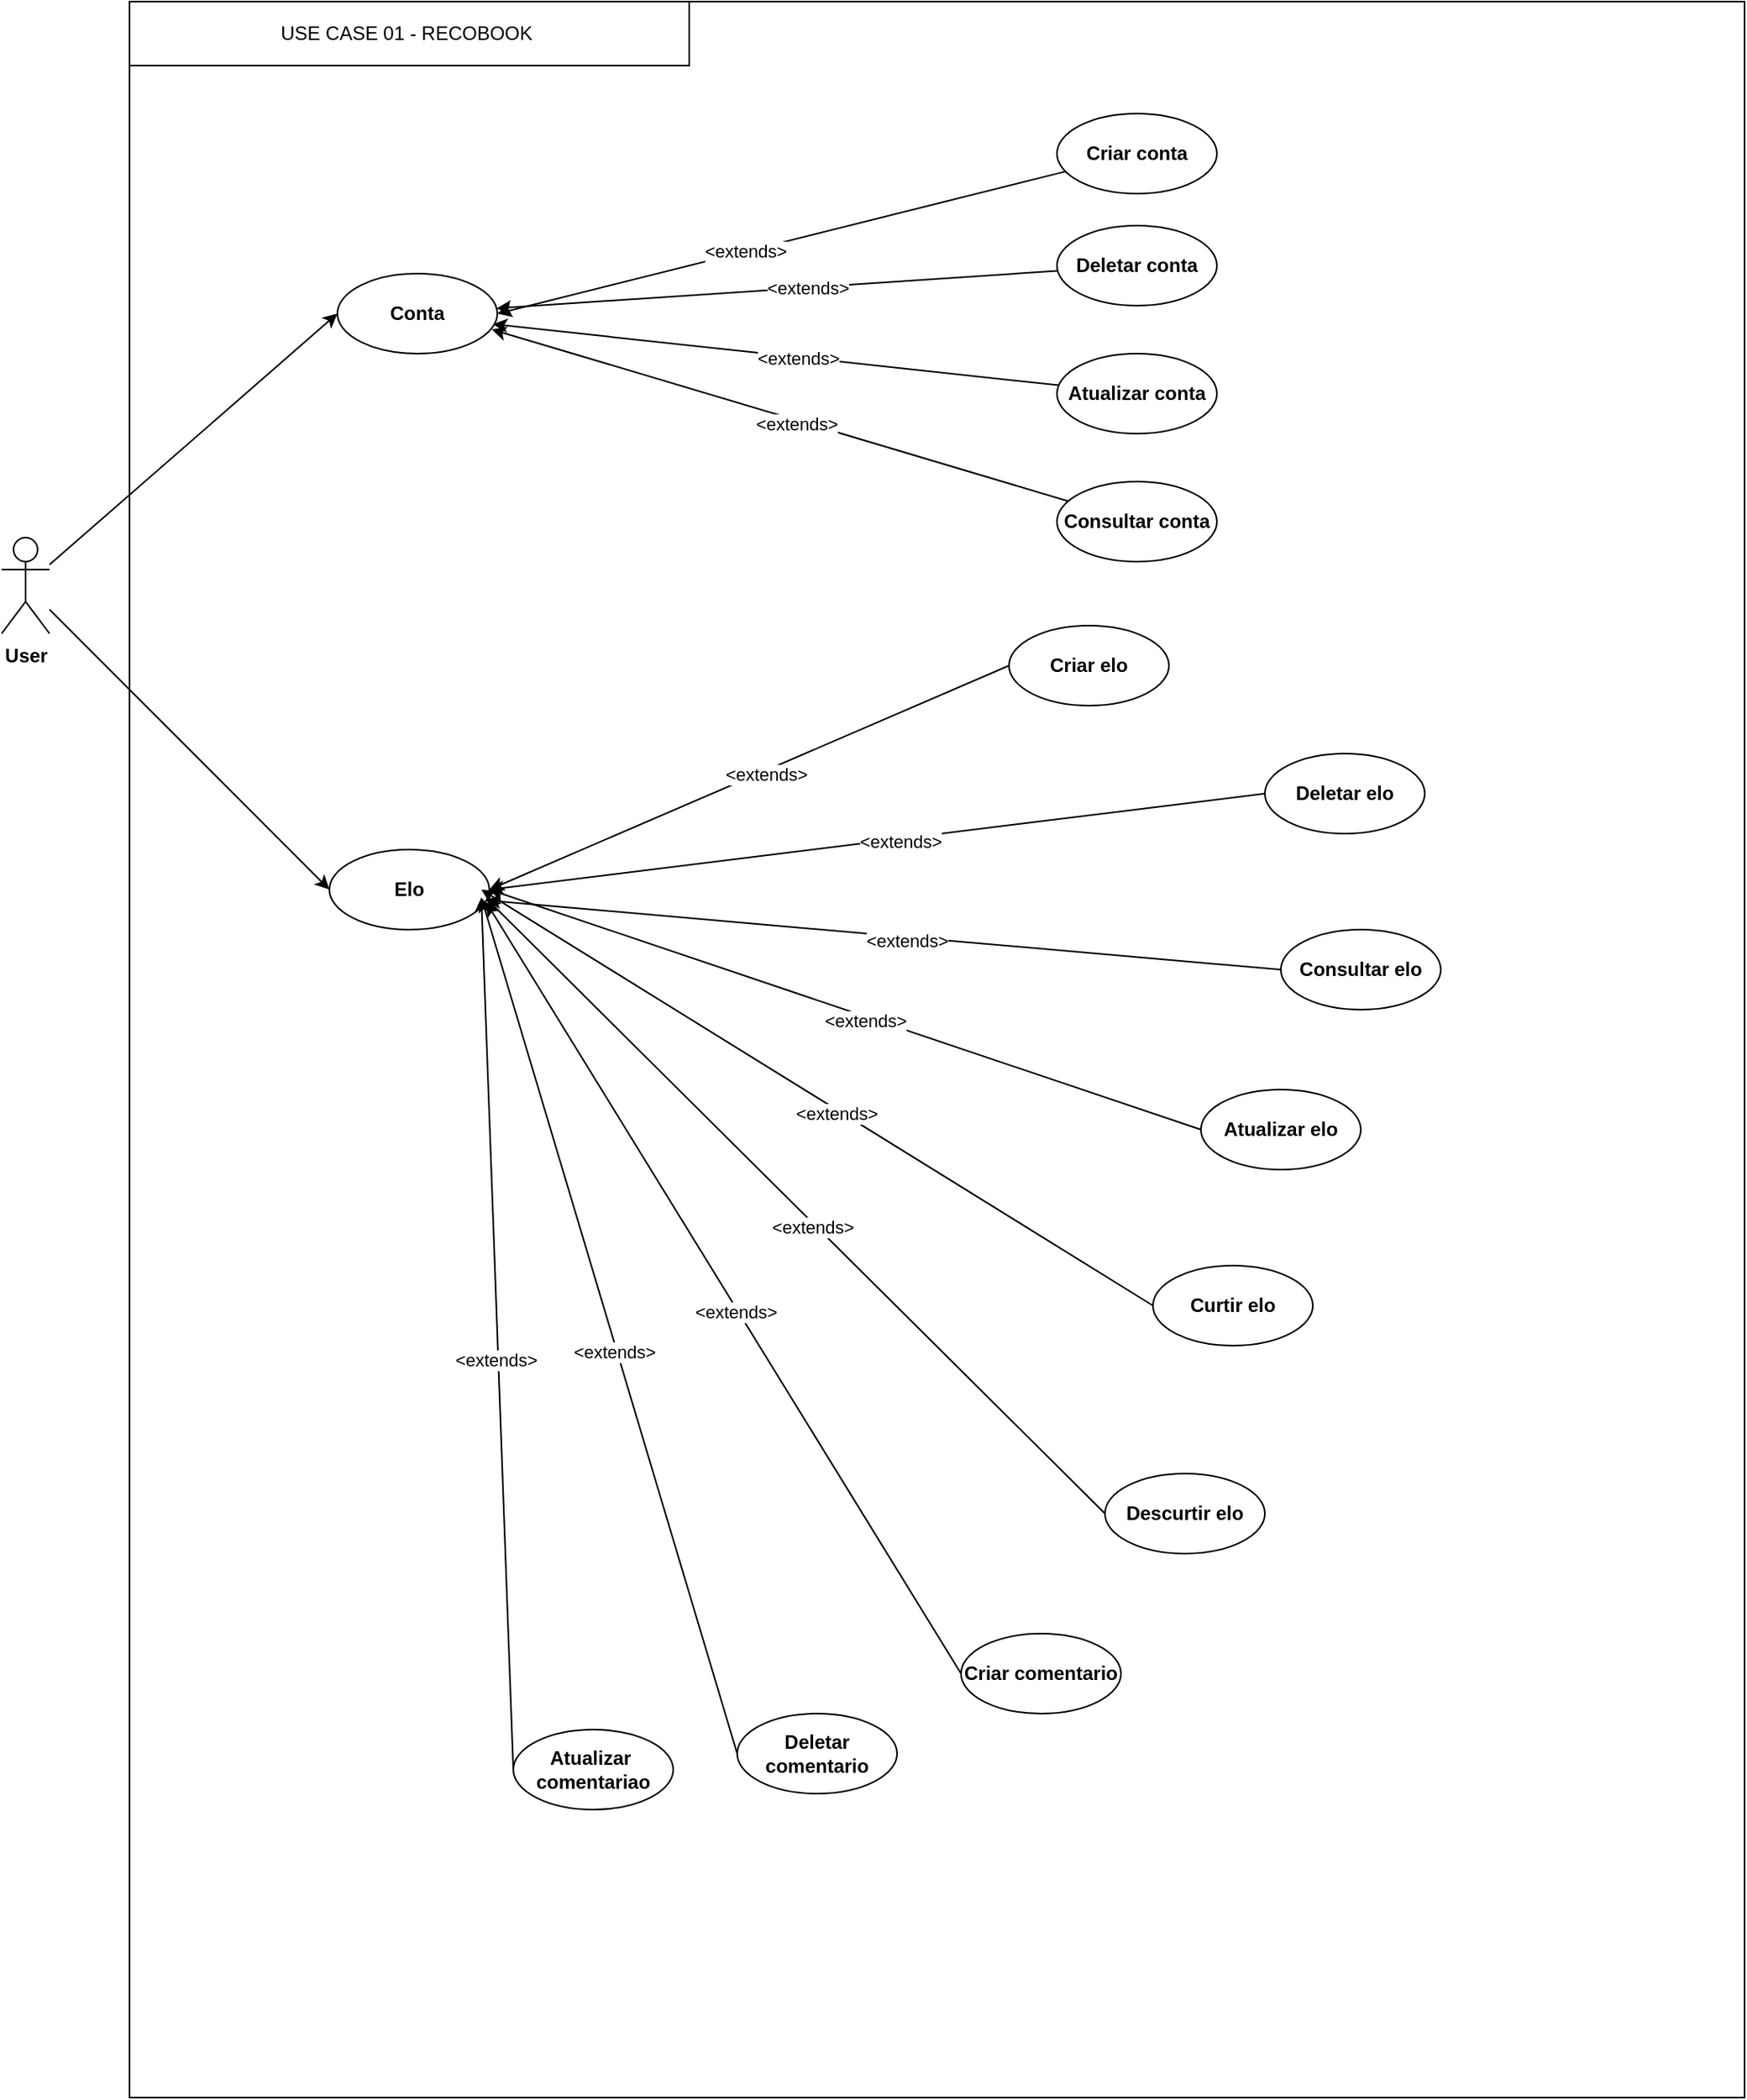 <mxfile>
    <diagram id="UKbJ-RGaA5On2io5LNQb" name="recobook">
        <mxGraphModel dx="1416" dy="1757" grid="1" gridSize="10" guides="1" tooltips="1" connect="1" arrows="1" fold="1" page="1" pageScale="1" pageWidth="850" pageHeight="1100" math="0" shadow="0">
            <root>
                <mxCell id="0"/>
                <mxCell id="1" parent="0"/>
                <mxCell id="2" value="" style="rounded=0;whiteSpace=wrap;html=1;" parent="1" vertex="1">
                    <mxGeometry x="110" y="-140" width="1010" height="1310" as="geometry"/>
                </mxCell>
                <mxCell id="214" style="edgeStyle=none;orthogonalLoop=1;jettySize=auto;html=1;entryX=0;entryY=0.5;entryDx=0;entryDy=0;" edge="1" parent="1" source="3" target="185">
                    <mxGeometry relative="1" as="geometry"/>
                </mxCell>
                <mxCell id="224" style="edgeStyle=none;orthogonalLoop=1;jettySize=auto;html=1;entryX=0;entryY=0.5;entryDx=0;entryDy=0;" edge="1" parent="1" source="3" target="215">
                    <mxGeometry relative="1" as="geometry"/>
                </mxCell>
                <mxCell id="3" value="&lt;b&gt;User&lt;/b&gt;" style="shape=umlActor;verticalLabelPosition=bottom;verticalAlign=top;html=1;outlineConnect=0;" parent="1" vertex="1">
                    <mxGeometry x="30" y="195" width="30" height="60" as="geometry"/>
                </mxCell>
                <mxCell id="205" style="orthogonalLoop=1;jettySize=auto;html=1;entryX=1;entryY=0.5;entryDx=0;entryDy=0;" edge="1" parent="1" source="18" target="185">
                    <mxGeometry relative="1" as="geometry"/>
                </mxCell>
                <mxCell id="206" value="&amp;lt;extends&amp;gt;" style="edgeLabel;html=1;align=center;verticalAlign=middle;resizable=0;points=[];" vertex="1" connectable="0" parent="205">
                    <mxGeometry x="0.129" y="-1" relative="1" as="geometry">
                        <mxPoint as="offset"/>
                    </mxGeometry>
                </mxCell>
                <mxCell id="18" value="&lt;b&gt;Criar conta&lt;/b&gt;" style="ellipse;whiteSpace=wrap;html=1;" parent="1" vertex="1">
                    <mxGeometry x="690" y="-70" width="100" height="50" as="geometry"/>
                </mxCell>
                <mxCell id="207" style="edgeStyle=none;orthogonalLoop=1;jettySize=auto;html=1;" edge="1" parent="1" source="21" target="185">
                    <mxGeometry relative="1" as="geometry"/>
                </mxCell>
                <mxCell id="208" value="&amp;lt;extends&amp;gt;" style="edgeLabel;html=1;align=center;verticalAlign=middle;resizable=0;points=[];" vertex="1" connectable="0" parent="207">
                    <mxGeometry x="-0.106" relative="1" as="geometry">
                        <mxPoint as="offset"/>
                    </mxGeometry>
                </mxCell>
                <mxCell id="21" value="&lt;b&gt;Deletar&amp;nbsp;&lt;/b&gt;&lt;b&gt;conta&lt;/b&gt;" style="ellipse;whiteSpace=wrap;html=1;" parent="1" vertex="1">
                    <mxGeometry x="690" y="-7.105e-15" width="100" height="50" as="geometry"/>
                </mxCell>
                <mxCell id="211" style="edgeStyle=none;orthogonalLoop=1;jettySize=auto;html=1;entryX=0.965;entryY=0.698;entryDx=0;entryDy=0;entryPerimeter=0;" edge="1" parent="1" source="22" target="185">
                    <mxGeometry relative="1" as="geometry"/>
                </mxCell>
                <mxCell id="212" value="&amp;lt;extends&amp;gt;" style="edgeLabel;html=1;align=center;verticalAlign=middle;resizable=0;points=[];" vertex="1" connectable="0" parent="211">
                    <mxGeometry x="-0.059" y="2" relative="1" as="geometry">
                        <mxPoint as="offset"/>
                    </mxGeometry>
                </mxCell>
                <mxCell id="22" value="&lt;b&gt;Consultar&amp;nbsp;&lt;/b&gt;&lt;b&gt;conta&lt;/b&gt;" style="ellipse;whiteSpace=wrap;html=1;" parent="1" vertex="1">
                    <mxGeometry x="690" y="160" width="100" height="50" as="geometry"/>
                </mxCell>
                <mxCell id="209" style="edgeStyle=none;orthogonalLoop=1;jettySize=auto;html=1;entryX=0.973;entryY=0.632;entryDx=0;entryDy=0;entryPerimeter=0;" edge="1" parent="1" source="26" target="185">
                    <mxGeometry relative="1" as="geometry"/>
                </mxCell>
                <mxCell id="210" value="&amp;lt;extends&amp;gt;" style="edgeLabel;html=1;align=center;verticalAlign=middle;resizable=0;points=[];" vertex="1" connectable="0" parent="209">
                    <mxGeometry x="-0.075" y="1" relative="1" as="geometry">
                        <mxPoint as="offset"/>
                    </mxGeometry>
                </mxCell>
                <mxCell id="26" value="&lt;b&gt;Atualizar&amp;nbsp;&lt;/b&gt;&lt;b&gt;conta&lt;/b&gt;" style="ellipse;whiteSpace=wrap;html=1;" parent="1" vertex="1">
                    <mxGeometry x="690" y="80" width="100" height="50" as="geometry"/>
                </mxCell>
                <mxCell id="45" value="&lt;b&gt;Criar&amp;nbsp;&lt;/b&gt;&lt;b&gt;elo&lt;/b&gt;" style="ellipse;whiteSpace=wrap;html=1;" parent="1" vertex="1">
                    <mxGeometry x="660" y="250" width="100" height="50" as="geometry"/>
                </mxCell>
                <mxCell id="47" value="&lt;b&gt;Deletar&amp;nbsp;&lt;/b&gt;&lt;b&gt;elo&lt;/b&gt;" style="ellipse;whiteSpace=wrap;html=1;" parent="1" vertex="1">
                    <mxGeometry x="820" y="330" width="100" height="50" as="geometry"/>
                </mxCell>
                <mxCell id="49" value="&lt;b&gt;Consultar elo&lt;/b&gt;" style="ellipse;whiteSpace=wrap;html=1;" parent="1" vertex="1">
                    <mxGeometry x="830" y="440" width="100" height="50" as="geometry"/>
                </mxCell>
                <mxCell id="51" value="&lt;b&gt;Atualizar&amp;nbsp;&lt;/b&gt;&lt;b&gt;elo&lt;/b&gt;" style="ellipse;whiteSpace=wrap;html=1;" parent="1" vertex="1">
                    <mxGeometry x="780" y="540" width="100" height="50" as="geometry"/>
                </mxCell>
                <mxCell id="138" value="&lt;b&gt;Curtir elo&lt;/b&gt;" style="ellipse;whiteSpace=wrap;html=1;" parent="1" vertex="1">
                    <mxGeometry x="750" y="650" width="100" height="50" as="geometry"/>
                </mxCell>
                <mxCell id="139" value="&lt;b&gt;Descurtir elo&lt;/b&gt;" style="ellipse;whiteSpace=wrap;html=1;" parent="1" vertex="1">
                    <mxGeometry x="720" y="780" width="100" height="50" as="geometry"/>
                </mxCell>
                <mxCell id="146" value="&lt;b&gt;Criar comentario&lt;/b&gt;" style="ellipse;whiteSpace=wrap;html=1;" parent="1" vertex="1">
                    <mxGeometry x="630" y="880" width="100" height="50" as="geometry"/>
                </mxCell>
                <mxCell id="147" value="&lt;b&gt;Deletar comentario&lt;/b&gt;" style="ellipse;whiteSpace=wrap;html=1;" parent="1" vertex="1">
                    <mxGeometry x="490" y="930" width="100" height="50" as="geometry"/>
                </mxCell>
                <mxCell id="150" value="&lt;b&gt;Atualizar&amp;nbsp; comentariao&lt;/b&gt;" style="ellipse;whiteSpace=wrap;html=1;" parent="1" vertex="1">
                    <mxGeometry x="350" y="940" width="100" height="50" as="geometry"/>
                </mxCell>
                <mxCell id="183" value="USE CASE 01 - RECOBOOK&amp;nbsp;" style="rounded=0;whiteSpace=wrap;html=1;" vertex="1" parent="1">
                    <mxGeometry x="110" y="-140" width="350" height="40" as="geometry"/>
                </mxCell>
                <mxCell id="185" value="&lt;b&gt;Conta&lt;/b&gt;" style="ellipse;whiteSpace=wrap;html=1;" vertex="1" parent="1">
                    <mxGeometry x="240" y="30" width="100" height="50" as="geometry"/>
                </mxCell>
                <mxCell id="215" value="&lt;b&gt;Elo&lt;/b&gt;" style="ellipse;whiteSpace=wrap;html=1;" vertex="1" parent="1">
                    <mxGeometry x="235" y="390" width="100" height="50" as="geometry"/>
                </mxCell>
                <mxCell id="216" style="edgeStyle=none;orthogonalLoop=1;jettySize=auto;html=1;entryX=1;entryY=0.5;entryDx=0;entryDy=0;exitX=0;exitY=0.5;exitDx=0;exitDy=0;" edge="1" parent="1" source="45" target="215">
                    <mxGeometry relative="1" as="geometry">
                        <mxPoint x="690" y="337" as="sourcePoint"/>
                        <mxPoint x="329.47" y="230.0" as="targetPoint"/>
                    </mxGeometry>
                </mxCell>
                <mxCell id="217" value="&amp;lt;extends&amp;gt;" style="edgeLabel;html=1;align=center;verticalAlign=middle;resizable=0;points=[];" vertex="1" connectable="0" parent="216">
                    <mxGeometry x="-0.059" y="2" relative="1" as="geometry">
                        <mxPoint as="offset"/>
                    </mxGeometry>
                </mxCell>
                <mxCell id="218" style="edgeStyle=none;orthogonalLoop=1;jettySize=auto;html=1;entryX=1;entryY=0.5;entryDx=0;entryDy=0;exitX=0;exitY=0.5;exitDx=0;exitDy=0;" edge="1" parent="1" source="47" target="215">
                    <mxGeometry relative="1" as="geometry">
                        <mxPoint x="700.0" y="315" as="sourcePoint"/>
                        <mxPoint x="345" y="425" as="targetPoint"/>
                    </mxGeometry>
                </mxCell>
                <mxCell id="219" value="&amp;lt;extends&amp;gt;" style="edgeLabel;html=1;align=center;verticalAlign=middle;resizable=0;points=[];" vertex="1" connectable="0" parent="218">
                    <mxGeometry x="-0.059" y="2" relative="1" as="geometry">
                        <mxPoint as="offset"/>
                    </mxGeometry>
                </mxCell>
                <mxCell id="220" style="edgeStyle=none;orthogonalLoop=1;jettySize=auto;html=1;entryX=0.979;entryY=0.634;entryDx=0;entryDy=0;exitX=0;exitY=0.5;exitDx=0;exitDy=0;entryPerimeter=0;" edge="1" parent="1" source="49" target="215">
                    <mxGeometry relative="1" as="geometry">
                        <mxPoint x="710.0" y="325" as="sourcePoint"/>
                        <mxPoint x="355" y="435" as="targetPoint"/>
                    </mxGeometry>
                </mxCell>
                <mxCell id="221" value="&amp;lt;extends&amp;gt;" style="edgeLabel;html=1;align=center;verticalAlign=middle;resizable=0;points=[];" vertex="1" connectable="0" parent="220">
                    <mxGeometry x="-0.059" y="2" relative="1" as="geometry">
                        <mxPoint as="offset"/>
                    </mxGeometry>
                </mxCell>
                <mxCell id="222" style="edgeStyle=none;orthogonalLoop=1;jettySize=auto;html=1;entryX=1;entryY=0.5;entryDx=0;entryDy=0;exitX=0;exitY=0.5;exitDx=0;exitDy=0;" edge="1" parent="1" source="51" target="215">
                    <mxGeometry relative="1" as="geometry">
                        <mxPoint x="700.0" y="315" as="sourcePoint"/>
                        <mxPoint x="345" y="425" as="targetPoint"/>
                    </mxGeometry>
                </mxCell>
                <mxCell id="223" value="&amp;lt;extends&amp;gt;" style="edgeLabel;html=1;align=center;verticalAlign=middle;resizable=0;points=[];" vertex="1" connectable="0" parent="222">
                    <mxGeometry x="-0.059" y="2" relative="1" as="geometry">
                        <mxPoint as="offset"/>
                    </mxGeometry>
                </mxCell>
                <mxCell id="225" style="edgeStyle=none;orthogonalLoop=1;jettySize=auto;html=1;exitX=0;exitY=0.5;exitDx=0;exitDy=0;" edge="1" parent="1" source="138">
                    <mxGeometry relative="1" as="geometry">
                        <mxPoint x="710.0" y="585" as="sourcePoint"/>
                        <mxPoint x="330" y="415" as="targetPoint"/>
                    </mxGeometry>
                </mxCell>
                <mxCell id="226" value="&amp;lt;extends&amp;gt;" style="edgeLabel;html=1;align=center;verticalAlign=middle;resizable=0;points=[];" vertex="1" connectable="0" parent="225">
                    <mxGeometry x="-0.059" y="2" relative="1" as="geometry">
                        <mxPoint as="offset"/>
                    </mxGeometry>
                </mxCell>
                <mxCell id="227" style="edgeStyle=none;orthogonalLoop=1;jettySize=auto;html=1;exitX=0;exitY=0.5;exitDx=0;exitDy=0;entryX=0.98;entryY=0.608;entryDx=0;entryDy=0;entryPerimeter=0;" edge="1" parent="1" source="139" target="215">
                    <mxGeometry relative="1" as="geometry">
                        <mxPoint x="710.0" y="655" as="sourcePoint"/>
                        <mxPoint x="340" y="425" as="targetPoint"/>
                    </mxGeometry>
                </mxCell>
                <mxCell id="228" value="&amp;lt;extends&amp;gt;" style="edgeLabel;html=1;align=center;verticalAlign=middle;resizable=0;points=[];" vertex="1" connectable="0" parent="227">
                    <mxGeometry x="-0.059" y="2" relative="1" as="geometry">
                        <mxPoint as="offset"/>
                    </mxGeometry>
                </mxCell>
                <mxCell id="229" style="edgeStyle=none;orthogonalLoop=1;jettySize=auto;html=1;exitX=0;exitY=0.5;exitDx=0;exitDy=0;entryX=0.98;entryY=0.656;entryDx=0;entryDy=0;entryPerimeter=0;" edge="1" parent="1" source="146" target="215">
                    <mxGeometry relative="1" as="geometry">
                        <mxPoint x="720.0" y="665" as="sourcePoint"/>
                        <mxPoint x="350" y="435" as="targetPoint"/>
                    </mxGeometry>
                </mxCell>
                <mxCell id="230" value="&amp;lt;extends&amp;gt;" style="edgeLabel;html=1;align=center;verticalAlign=middle;resizable=0;points=[];" vertex="1" connectable="0" parent="229">
                    <mxGeometry x="-0.059" y="2" relative="1" as="geometry">
                        <mxPoint as="offset"/>
                    </mxGeometry>
                </mxCell>
                <mxCell id="231" style="edgeStyle=none;orthogonalLoop=1;jettySize=auto;html=1;exitX=0;exitY=0.5;exitDx=0;exitDy=0;" edge="1" parent="1" source="147">
                    <mxGeometry relative="1" as="geometry">
                        <mxPoint x="730.0" y="675" as="sourcePoint"/>
                        <mxPoint x="330" y="420" as="targetPoint"/>
                    </mxGeometry>
                </mxCell>
                <mxCell id="232" value="&amp;lt;extends&amp;gt;" style="edgeLabel;html=1;align=center;verticalAlign=middle;resizable=0;points=[];" vertex="1" connectable="0" parent="231">
                    <mxGeometry x="-0.059" y="2" relative="1" as="geometry">
                        <mxPoint as="offset"/>
                    </mxGeometry>
                </mxCell>
                <mxCell id="233" style="edgeStyle=none;orthogonalLoop=1;jettySize=auto;html=1;exitX=0;exitY=0.5;exitDx=0;exitDy=0;" edge="1" parent="1" source="150">
                    <mxGeometry relative="1" as="geometry">
                        <mxPoint x="740.0" y="685" as="sourcePoint"/>
                        <mxPoint x="330" y="420" as="targetPoint"/>
                    </mxGeometry>
                </mxCell>
                <mxCell id="234" value="&amp;lt;extends&amp;gt;" style="edgeLabel;html=1;align=center;verticalAlign=middle;resizable=0;points=[];" vertex="1" connectable="0" parent="233">
                    <mxGeometry x="-0.059" y="2" relative="1" as="geometry">
                        <mxPoint as="offset"/>
                    </mxGeometry>
                </mxCell>
            </root>
        </mxGraphModel>
    </diagram>
</mxfile>